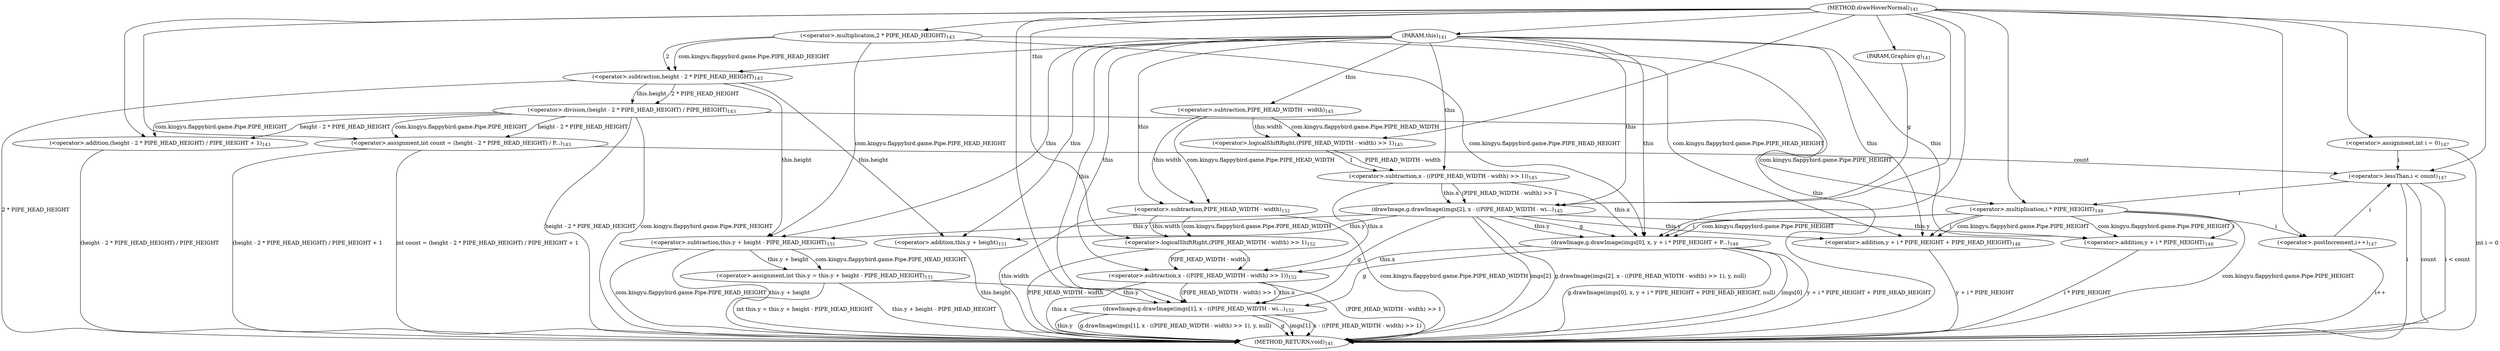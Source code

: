digraph "drawHoverNormal" {  
"419" [label = <(METHOD,drawHoverNormal)<SUB>141</SUB>> ]
"539" [label = <(METHOD_RETURN,void)<SUB>141</SUB>> ]
"19" [label = <(PARAM,this)<SUB>141</SUB>> ]
"420" [label = <(PARAM,Graphics g)<SUB>141</SUB>> ]
"423" [label = <(&lt;operator&gt;.assignment,int count = (height - 2 * PIPE_HEAD_HEIGHT) / P...)<SUB>143</SUB>> ]
"440" [label = <(drawImage,g.drawImage(imgs[2], x - ((PIPE_HEAD_WIDTH - wi...)<SUB>145</SUB>> ]
"499" [label = <(&lt;operator&gt;.assignment,int this.y = this.y + height - PIPE_HEAD_HEIGHT)<SUB>151</SUB>> ]
"513" [label = <(drawImage,g.drawImage(imgs[1], x - ((PIPE_HEAD_WIDTH - wi...)<SUB>152</SUB>> ]
"423" [label = <(&lt;operator&gt;.assignment,int count = (height - 2 * PIPE_HEAD_HEIGHT) / P...)<SUB>143</SUB>> ]
"423" [label = <(&lt;operator&gt;.assignment,int count = (height - 2 * PIPE_HEAD_HEIGHT) / P...)<SUB>143</SUB>> ]
"440" [label = <(drawImage,g.drawImage(imgs[2], x - ((PIPE_HEAD_WIDTH - wi...)<SUB>145</SUB>> ]
"440" [label = <(drawImage,g.drawImage(imgs[2], x - ((PIPE_HEAD_WIDTH - wi...)<SUB>145</SUB>> ]
"440" [label = <(drawImage,g.drawImage(imgs[2], x - ((PIPE_HEAD_WIDTH - wi...)<SUB>145</SUB>> ]
"440" [label = <(drawImage,g.drawImage(imgs[2], x - ((PIPE_HEAD_WIDTH - wi...)<SUB>145</SUB>> ]
"440" [label = <(drawImage,g.drawImage(imgs[2], x - ((PIPE_HEAD_WIDTH - wi...)<SUB>145</SUB>> ]
"466" [label = <(&lt;operator&gt;.assignment,int i = 0)<SUB>147</SUB>> ]
"469" [label = <(&lt;operator&gt;.lessThan,i &lt; count)<SUB>147</SUB>> ]
"472" [label = <(&lt;operator&gt;.postIncrement,i++)<SUB>147</SUB>> ]
"499" [label = <(&lt;operator&gt;.assignment,int this.y = this.y + height - PIPE_HEAD_HEIGHT)<SUB>151</SUB>> ]
"499" [label = <(&lt;operator&gt;.assignment,int this.y = this.y + height - PIPE_HEAD_HEIGHT)<SUB>151</SUB>> ]
"513" [label = <(drawImage,g.drawImage(imgs[1], x - ((PIPE_HEAD_WIDTH - wi...)<SUB>152</SUB>> ]
"513" [label = <(drawImage,g.drawImage(imgs[1], x - ((PIPE_HEAD_WIDTH - wi...)<SUB>152</SUB>> ]
"513" [label = <(drawImage,g.drawImage(imgs[1], x - ((PIPE_HEAD_WIDTH - wi...)<SUB>152</SUB>> ]
"513" [label = <(drawImage,g.drawImage(imgs[1], x - ((PIPE_HEAD_WIDTH - wi...)<SUB>152</SUB>> ]
"513" [label = <(drawImage,g.drawImage(imgs[1], x - ((PIPE_HEAD_WIDTH - wi...)<SUB>152</SUB>> ]
"425" [label = <(&lt;operator&gt;.addition,(height - 2 * PIPE_HEAD_HEIGHT) / PIPE_HEIGHT + 1)<SUB>143</SUB>> ]
"425" [label = <(&lt;operator&gt;.addition,(height - 2 * PIPE_HEAD_HEIGHT) / PIPE_HEIGHT + 1)<SUB>143</SUB>> ]
"447" [label = <(&lt;operator&gt;.subtraction,x - ((PIPE_HEAD_WIDTH - width) &gt;&gt; 1))<SUB>145</SUB>> ]
"447" [label = <(&lt;operator&gt;.subtraction,x - ((PIPE_HEAD_WIDTH - width) &gt;&gt; 1))<SUB>145</SUB>> ]
"466" [label = <(&lt;operator&gt;.assignment,int i = 0)<SUB>147</SUB>> ]
"466" [label = <(&lt;operator&gt;.assignment,int i = 0)<SUB>147</SUB>> ]
"469" [label = <(&lt;operator&gt;.lessThan,i &lt; count)<SUB>147</SUB>> ]
"469" [label = <(&lt;operator&gt;.lessThan,i &lt; count)<SUB>147</SUB>> ]
"472" [label = <(&lt;operator&gt;.postIncrement,i++)<SUB>147</SUB>> ]
"475" [label = <(drawImage,g.drawImage(imgs[0], x, y + i * PIPE_HEIGHT + P...)<SUB>148</SUB>> ]
"503" [label = <(&lt;operator&gt;.subtraction,this.y + height - PIPE_HEAD_HEIGHT)<SUB>151</SUB>> ]
"503" [label = <(&lt;operator&gt;.subtraction,this.y + height - PIPE_HEAD_HEIGHT)<SUB>151</SUB>> ]
"520" [label = <(&lt;operator&gt;.subtraction,x - ((PIPE_HEAD_WIDTH - width) &gt;&gt; 1))<SUB>152</SUB>> ]
"520" [label = <(&lt;operator&gt;.subtraction,x - ((PIPE_HEAD_WIDTH - width) &gt;&gt; 1))<SUB>152</SUB>> ]
"426" [label = <(&lt;operator&gt;.division,(height - 2 * PIPE_HEAD_HEIGHT) / PIPE_HEIGHT)<SUB>143</SUB>> ]
"426" [label = <(&lt;operator&gt;.division,(height - 2 * PIPE_HEAD_HEIGHT) / PIPE_HEIGHT)<SUB>143</SUB>> ]
"451" [label = <(&lt;operator&gt;.logicalShiftRight,(PIPE_HEAD_WIDTH - width) &gt;&gt; 1)<SUB>145</SUB>> ]
"451" [label = <(&lt;operator&gt;.logicalShiftRight,(PIPE_HEAD_WIDTH - width) &gt;&gt; 1)<SUB>145</SUB>> ]
"475" [label = <(drawImage,g.drawImage(imgs[0], x, y + i * PIPE_HEIGHT + P...)<SUB>148</SUB>> ]
"475" [label = <(drawImage,g.drawImage(imgs[0], x, y + i * PIPE_HEIGHT + P...)<SUB>148</SUB>> ]
"475" [label = <(drawImage,g.drawImage(imgs[0], x, y + i * PIPE_HEIGHT + P...)<SUB>148</SUB>> ]
"475" [label = <(drawImage,g.drawImage(imgs[0], x, y + i * PIPE_HEIGHT + P...)<SUB>148</SUB>> ]
"475" [label = <(drawImage,g.drawImage(imgs[0], x, y + i * PIPE_HEIGHT + P...)<SUB>148</SUB>> ]
"504" [label = <(&lt;operator&gt;.addition,this.y + height)<SUB>151</SUB>> ]
"504" [label = <(&lt;operator&gt;.addition,this.y + height)<SUB>151</SUB>> ]
"524" [label = <(&lt;operator&gt;.logicalShiftRight,(PIPE_HEAD_WIDTH - width) &gt;&gt; 1)<SUB>152</SUB>> ]
"524" [label = <(&lt;operator&gt;.logicalShiftRight,(PIPE_HEAD_WIDTH - width) &gt;&gt; 1)<SUB>152</SUB>> ]
"427" [label = <(&lt;operator&gt;.subtraction,height - 2 * PIPE_HEAD_HEIGHT)<SUB>143</SUB>> ]
"427" [label = <(&lt;operator&gt;.subtraction,height - 2 * PIPE_HEAD_HEIGHT)<SUB>143</SUB>> ]
"452" [label = <(&lt;operator&gt;.subtraction,PIPE_HEAD_WIDTH - width)<SUB>145</SUB>> ]
"452" [label = <(&lt;operator&gt;.subtraction,PIPE_HEAD_WIDTH - width)<SUB>145</SUB>> ]
"485" [label = <(&lt;operator&gt;.addition,y + i * PIPE_HEIGHT + PIPE_HEAD_HEIGHT)<SUB>148</SUB>> ]
"485" [label = <(&lt;operator&gt;.addition,y + i * PIPE_HEIGHT + PIPE_HEAD_HEIGHT)<SUB>148</SUB>> ]
"525" [label = <(&lt;operator&gt;.subtraction,PIPE_HEAD_WIDTH - width)<SUB>152</SUB>> ]
"525" [label = <(&lt;operator&gt;.subtraction,PIPE_HEAD_WIDTH - width)<SUB>152</SUB>> ]
"431" [label = <(&lt;operator&gt;.multiplication,2 * PIPE_HEAD_HEIGHT)<SUB>143</SUB>> ]
"431" [label = <(&lt;operator&gt;.multiplication,2 * PIPE_HEAD_HEIGHT)<SUB>143</SUB>> ]
"486" [label = <(&lt;operator&gt;.addition,y + i * PIPE_HEIGHT)<SUB>148</SUB>> ]
"486" [label = <(&lt;operator&gt;.addition,y + i * PIPE_HEIGHT)<SUB>148</SUB>> ]
"490" [label = <(&lt;operator&gt;.multiplication,i * PIPE_HEIGHT)<SUB>148</SUB>> ]
"490" [label = <(&lt;operator&gt;.multiplication,i * PIPE_HEIGHT)<SUB>148</SUB>> ]
  "19" -> "539"  [ label = "this"] 
  "427" -> "539"  [ label = "2 * PIPE_HEAD_HEIGHT"] 
  "426" -> "539"  [ label = "height - 2 * PIPE_HEAD_HEIGHT"] 
  "426" -> "539"  [ label = "com.kingyu.flappybird.game.Pipe.PIPE_HEIGHT"] 
  "425" -> "539"  [ label = "(height - 2 * PIPE_HEAD_HEIGHT) / PIPE_HEIGHT"] 
  "423" -> "539"  [ label = "(height - 2 * PIPE_HEAD_HEIGHT) / PIPE_HEIGHT + 1"] 
  "423" -> "539"  [ label = "int count = (height - 2 * PIPE_HEAD_HEIGHT) / PIPE_HEIGHT + 1"] 
  "440" -> "539"  [ label = "imgs[2]"] 
  "440" -> "539"  [ label = "g.drawImage(imgs[2], x - ((PIPE_HEAD_WIDTH - width) &gt;&gt; 1), y, null)"] 
  "466" -> "539"  [ label = "int i = 0"] 
  "469" -> "539"  [ label = "i"] 
  "469" -> "539"  [ label = "count"] 
  "469" -> "539"  [ label = "i &lt; count"] 
  "504" -> "539"  [ label = "this.height"] 
  "503" -> "539"  [ label = "this.y + height"] 
  "503" -> "539"  [ label = "com.kingyu.flappybird.game.Pipe.PIPE_HEAD_HEIGHT"] 
  "499" -> "539"  [ label = "this.y + height - PIPE_HEAD_HEIGHT"] 
  "499" -> "539"  [ label = "int this.y = this.y + height - PIPE_HEAD_HEIGHT"] 
  "513" -> "539"  [ label = "g"] 
  "513" -> "539"  [ label = "imgs[1]"] 
  "520" -> "539"  [ label = "this.x"] 
  "525" -> "539"  [ label = "com.kingyu.flappybird.game.Pipe.PIPE_HEAD_WIDTH"] 
  "525" -> "539"  [ label = "this.width"] 
  "524" -> "539"  [ label = "PIPE_HEAD_WIDTH - width"] 
  "520" -> "539"  [ label = "(PIPE_HEAD_WIDTH - width) &gt;&gt; 1"] 
  "513" -> "539"  [ label = "x - ((PIPE_HEAD_WIDTH - width) &gt;&gt; 1)"] 
  "513" -> "539"  [ label = "this.y"] 
  "513" -> "539"  [ label = "g.drawImage(imgs[1], x - ((PIPE_HEAD_WIDTH - width) &gt;&gt; 1), y, null)"] 
  "475" -> "539"  [ label = "imgs[0]"] 
  "490" -> "539"  [ label = "com.kingyu.flappybird.game.Pipe.PIPE_HEIGHT"] 
  "486" -> "539"  [ label = "i * PIPE_HEIGHT"] 
  "485" -> "539"  [ label = "y + i * PIPE_HEIGHT"] 
  "475" -> "539"  [ label = "y + i * PIPE_HEIGHT + PIPE_HEAD_HEIGHT"] 
  "475" -> "539"  [ label = "g.drawImage(imgs[0], x, y + i * PIPE_HEIGHT + PIPE_HEAD_HEIGHT, null)"] 
  "472" -> "539"  [ label = "i++"] 
  "419" -> "19" 
  "419" -> "420" 
  "426" -> "423"  [ label = "height - 2 * PIPE_HEAD_HEIGHT"] 
  "426" -> "423"  [ label = "com.kingyu.flappybird.game.Pipe.PIPE_HEIGHT"] 
  "419" -> "423" 
  "503" -> "499"  [ label = "this.y + height"] 
  "503" -> "499"  [ label = "com.kingyu.flappybird.game.Pipe.PIPE_HEAD_HEIGHT"] 
  "420" -> "440"  [ label = "g"] 
  "419" -> "440" 
  "447" -> "440"  [ label = "this.x"] 
  "447" -> "440"  [ label = "(PIPE_HEAD_WIDTH - width) &gt;&gt; 1"] 
  "19" -> "440"  [ label = "this"] 
  "419" -> "466" 
  "440" -> "513"  [ label = "g"] 
  "475" -> "513"  [ label = "g"] 
  "419" -> "513" 
  "520" -> "513"  [ label = "this.x"] 
  "520" -> "513"  [ label = "(PIPE_HEAD_WIDTH - width) &gt;&gt; 1"] 
  "19" -> "513"  [ label = "this"] 
  "499" -> "513"  [ label = "this.y"] 
  "426" -> "425"  [ label = "height - 2 * PIPE_HEAD_HEIGHT"] 
  "426" -> "425"  [ label = "com.kingyu.flappybird.game.Pipe.PIPE_HEIGHT"] 
  "419" -> "425" 
  "19" -> "447"  [ label = "this"] 
  "451" -> "447"  [ label = "PIPE_HEAD_WIDTH - width"] 
  "451" -> "447"  [ label = "1"] 
  "466" -> "469"  [ label = "i"] 
  "472" -> "469"  [ label = "i"] 
  "419" -> "469" 
  "423" -> "469"  [ label = "count"] 
  "490" -> "472"  [ label = "i"] 
  "419" -> "472" 
  "19" -> "503"  [ label = "this"] 
  "440" -> "503"  [ label = "this.y"] 
  "427" -> "503"  [ label = "this.height"] 
  "431" -> "503"  [ label = "com.kingyu.flappybird.game.Pipe.PIPE_HEAD_HEIGHT"] 
  "19" -> "520"  [ label = "this"] 
  "447" -> "520"  [ label = "this.x"] 
  "475" -> "520"  [ label = "this.x"] 
  "524" -> "520"  [ label = "PIPE_HEAD_WIDTH - width"] 
  "524" -> "520"  [ label = "1"] 
  "427" -> "426"  [ label = "this.height"] 
  "427" -> "426"  [ label = "2 * PIPE_HEAD_HEIGHT"] 
  "452" -> "451"  [ label = "com.kingyu.flappybird.game.Pipe.PIPE_HEAD_WIDTH"] 
  "452" -> "451"  [ label = "this.width"] 
  "419" -> "451" 
  "440" -> "475"  [ label = "g"] 
  "419" -> "475" 
  "19" -> "475"  [ label = "this"] 
  "447" -> "475"  [ label = "this.x"] 
  "440" -> "475"  [ label = "this.y"] 
  "490" -> "475"  [ label = "i"] 
  "490" -> "475"  [ label = "com.kingyu.flappybird.game.Pipe.PIPE_HEIGHT"] 
  "431" -> "475"  [ label = "com.kingyu.flappybird.game.Pipe.PIPE_HEAD_HEIGHT"] 
  "19" -> "504"  [ label = "this"] 
  "440" -> "504"  [ label = "this.y"] 
  "427" -> "504"  [ label = "this.height"] 
  "525" -> "524"  [ label = "com.kingyu.flappybird.game.Pipe.PIPE_HEAD_WIDTH"] 
  "525" -> "524"  [ label = "this.width"] 
  "419" -> "524" 
  "19" -> "427"  [ label = "this"] 
  "431" -> "427"  [ label = "2"] 
  "431" -> "427"  [ label = "com.kingyu.flappybird.game.Pipe.PIPE_HEAD_HEIGHT"] 
  "19" -> "452"  [ label = "this"] 
  "19" -> "485"  [ label = "this"] 
  "440" -> "485"  [ label = "this.y"] 
  "490" -> "485"  [ label = "i"] 
  "490" -> "485"  [ label = "com.kingyu.flappybird.game.Pipe.PIPE_HEIGHT"] 
  "431" -> "485"  [ label = "com.kingyu.flappybird.game.Pipe.PIPE_HEAD_HEIGHT"] 
  "452" -> "525"  [ label = "com.kingyu.flappybird.game.Pipe.PIPE_HEAD_WIDTH"] 
  "19" -> "525"  [ label = "this"] 
  "452" -> "525"  [ label = "this.width"] 
  "419" -> "431" 
  "19" -> "486"  [ label = "this"] 
  "440" -> "486"  [ label = "this.y"] 
  "490" -> "486"  [ label = "i"] 
  "490" -> "486"  [ label = "com.kingyu.flappybird.game.Pipe.PIPE_HEIGHT"] 
  "469" -> "490"  [ label = "i"] 
  "419" -> "490" 
  "426" -> "490"  [ label = "com.kingyu.flappybird.game.Pipe.PIPE_HEIGHT"] 
}
